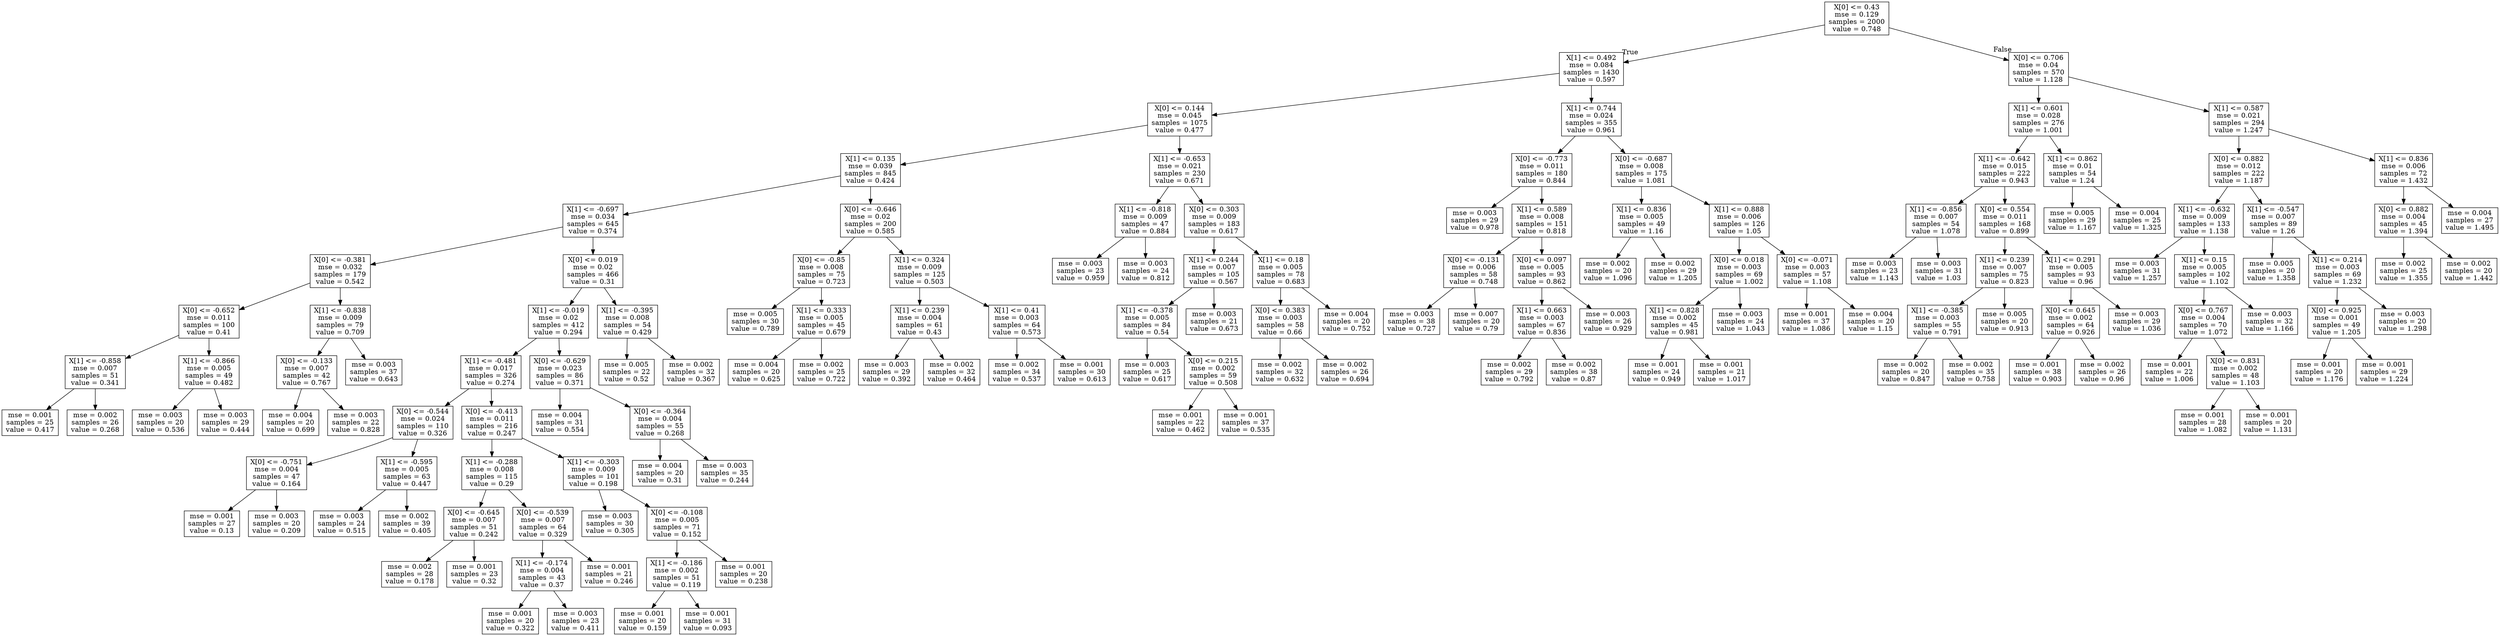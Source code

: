 digraph Tree {
node [shape=box] ;
0 [label="X[0] <= 0.43\nmse = 0.129\nsamples = 2000\nvalue = 0.748"] ;
1 [label="X[1] <= 0.492\nmse = 0.084\nsamples = 1430\nvalue = 0.597"] ;
0 -> 1 [labeldistance=2.5, labelangle=45, headlabel="True"] ;
2 [label="X[0] <= 0.144\nmse = 0.045\nsamples = 1075\nvalue = 0.477"] ;
1 -> 2 ;
3 [label="X[1] <= 0.135\nmse = 0.039\nsamples = 845\nvalue = 0.424"] ;
2 -> 3 ;
4 [label="X[1] <= -0.697\nmse = 0.034\nsamples = 645\nvalue = 0.374"] ;
3 -> 4 ;
5 [label="X[0] <= -0.381\nmse = 0.032\nsamples = 179\nvalue = 0.542"] ;
4 -> 5 ;
6 [label="X[0] <= -0.652\nmse = 0.011\nsamples = 100\nvalue = 0.41"] ;
5 -> 6 ;
7 [label="X[1] <= -0.858\nmse = 0.007\nsamples = 51\nvalue = 0.341"] ;
6 -> 7 ;
8 [label="mse = 0.001\nsamples = 25\nvalue = 0.417"] ;
7 -> 8 ;
9 [label="mse = 0.002\nsamples = 26\nvalue = 0.268"] ;
7 -> 9 ;
10 [label="X[1] <= -0.866\nmse = 0.005\nsamples = 49\nvalue = 0.482"] ;
6 -> 10 ;
11 [label="mse = 0.003\nsamples = 20\nvalue = 0.536"] ;
10 -> 11 ;
12 [label="mse = 0.003\nsamples = 29\nvalue = 0.444"] ;
10 -> 12 ;
13 [label="X[1] <= -0.838\nmse = 0.009\nsamples = 79\nvalue = 0.709"] ;
5 -> 13 ;
14 [label="X[0] <= -0.133\nmse = 0.007\nsamples = 42\nvalue = 0.767"] ;
13 -> 14 ;
15 [label="mse = 0.004\nsamples = 20\nvalue = 0.699"] ;
14 -> 15 ;
16 [label="mse = 0.003\nsamples = 22\nvalue = 0.828"] ;
14 -> 16 ;
17 [label="mse = 0.003\nsamples = 37\nvalue = 0.643"] ;
13 -> 17 ;
18 [label="X[0] <= 0.019\nmse = 0.02\nsamples = 466\nvalue = 0.31"] ;
4 -> 18 ;
19 [label="X[1] <= -0.019\nmse = 0.02\nsamples = 412\nvalue = 0.294"] ;
18 -> 19 ;
20 [label="X[1] <= -0.481\nmse = 0.017\nsamples = 326\nvalue = 0.274"] ;
19 -> 20 ;
21 [label="X[0] <= -0.544\nmse = 0.024\nsamples = 110\nvalue = 0.326"] ;
20 -> 21 ;
22 [label="X[0] <= -0.751\nmse = 0.004\nsamples = 47\nvalue = 0.164"] ;
21 -> 22 ;
23 [label="mse = 0.001\nsamples = 27\nvalue = 0.13"] ;
22 -> 23 ;
24 [label="mse = 0.003\nsamples = 20\nvalue = 0.209"] ;
22 -> 24 ;
25 [label="X[1] <= -0.595\nmse = 0.005\nsamples = 63\nvalue = 0.447"] ;
21 -> 25 ;
26 [label="mse = 0.003\nsamples = 24\nvalue = 0.515"] ;
25 -> 26 ;
27 [label="mse = 0.002\nsamples = 39\nvalue = 0.405"] ;
25 -> 27 ;
28 [label="X[0] <= -0.413\nmse = 0.011\nsamples = 216\nvalue = 0.247"] ;
20 -> 28 ;
29 [label="X[1] <= -0.288\nmse = 0.008\nsamples = 115\nvalue = 0.29"] ;
28 -> 29 ;
30 [label="X[0] <= -0.645\nmse = 0.007\nsamples = 51\nvalue = 0.242"] ;
29 -> 30 ;
31 [label="mse = 0.002\nsamples = 28\nvalue = 0.178"] ;
30 -> 31 ;
32 [label="mse = 0.001\nsamples = 23\nvalue = 0.32"] ;
30 -> 32 ;
33 [label="X[0] <= -0.539\nmse = 0.007\nsamples = 64\nvalue = 0.329"] ;
29 -> 33 ;
34 [label="X[1] <= -0.174\nmse = 0.004\nsamples = 43\nvalue = 0.37"] ;
33 -> 34 ;
35 [label="mse = 0.001\nsamples = 20\nvalue = 0.322"] ;
34 -> 35 ;
36 [label="mse = 0.003\nsamples = 23\nvalue = 0.411"] ;
34 -> 36 ;
37 [label="mse = 0.001\nsamples = 21\nvalue = 0.246"] ;
33 -> 37 ;
38 [label="X[1] <= -0.303\nmse = 0.009\nsamples = 101\nvalue = 0.198"] ;
28 -> 38 ;
39 [label="mse = 0.003\nsamples = 30\nvalue = 0.305"] ;
38 -> 39 ;
40 [label="X[0] <= -0.108\nmse = 0.005\nsamples = 71\nvalue = 0.152"] ;
38 -> 40 ;
41 [label="X[1] <= -0.186\nmse = 0.002\nsamples = 51\nvalue = 0.119"] ;
40 -> 41 ;
42 [label="mse = 0.001\nsamples = 20\nvalue = 0.159"] ;
41 -> 42 ;
43 [label="mse = 0.001\nsamples = 31\nvalue = 0.093"] ;
41 -> 43 ;
44 [label="mse = 0.001\nsamples = 20\nvalue = 0.238"] ;
40 -> 44 ;
45 [label="X[0] <= -0.629\nmse = 0.023\nsamples = 86\nvalue = 0.371"] ;
19 -> 45 ;
46 [label="mse = 0.004\nsamples = 31\nvalue = 0.554"] ;
45 -> 46 ;
47 [label="X[0] <= -0.364\nmse = 0.004\nsamples = 55\nvalue = 0.268"] ;
45 -> 47 ;
48 [label="mse = 0.004\nsamples = 20\nvalue = 0.31"] ;
47 -> 48 ;
49 [label="mse = 0.003\nsamples = 35\nvalue = 0.244"] ;
47 -> 49 ;
50 [label="X[1] <= -0.395\nmse = 0.008\nsamples = 54\nvalue = 0.429"] ;
18 -> 50 ;
51 [label="mse = 0.005\nsamples = 22\nvalue = 0.52"] ;
50 -> 51 ;
52 [label="mse = 0.002\nsamples = 32\nvalue = 0.367"] ;
50 -> 52 ;
53 [label="X[0] <= -0.646\nmse = 0.02\nsamples = 200\nvalue = 0.585"] ;
3 -> 53 ;
54 [label="X[0] <= -0.85\nmse = 0.008\nsamples = 75\nvalue = 0.723"] ;
53 -> 54 ;
55 [label="mse = 0.005\nsamples = 30\nvalue = 0.789"] ;
54 -> 55 ;
56 [label="X[1] <= 0.333\nmse = 0.005\nsamples = 45\nvalue = 0.679"] ;
54 -> 56 ;
57 [label="mse = 0.004\nsamples = 20\nvalue = 0.625"] ;
56 -> 57 ;
58 [label="mse = 0.002\nsamples = 25\nvalue = 0.722"] ;
56 -> 58 ;
59 [label="X[1] <= 0.324\nmse = 0.009\nsamples = 125\nvalue = 0.503"] ;
53 -> 59 ;
60 [label="X[1] <= 0.239\nmse = 0.004\nsamples = 61\nvalue = 0.43"] ;
59 -> 60 ;
61 [label="mse = 0.003\nsamples = 29\nvalue = 0.392"] ;
60 -> 61 ;
62 [label="mse = 0.002\nsamples = 32\nvalue = 0.464"] ;
60 -> 62 ;
63 [label="X[1] <= 0.41\nmse = 0.003\nsamples = 64\nvalue = 0.573"] ;
59 -> 63 ;
64 [label="mse = 0.002\nsamples = 34\nvalue = 0.537"] ;
63 -> 64 ;
65 [label="mse = 0.001\nsamples = 30\nvalue = 0.613"] ;
63 -> 65 ;
66 [label="X[1] <= -0.653\nmse = 0.021\nsamples = 230\nvalue = 0.671"] ;
2 -> 66 ;
67 [label="X[1] <= -0.818\nmse = 0.009\nsamples = 47\nvalue = 0.884"] ;
66 -> 67 ;
68 [label="mse = 0.003\nsamples = 23\nvalue = 0.959"] ;
67 -> 68 ;
69 [label="mse = 0.003\nsamples = 24\nvalue = 0.812"] ;
67 -> 69 ;
70 [label="X[0] <= 0.303\nmse = 0.009\nsamples = 183\nvalue = 0.617"] ;
66 -> 70 ;
71 [label="X[1] <= 0.244\nmse = 0.007\nsamples = 105\nvalue = 0.567"] ;
70 -> 71 ;
72 [label="X[1] <= -0.378\nmse = 0.005\nsamples = 84\nvalue = 0.54"] ;
71 -> 72 ;
73 [label="mse = 0.003\nsamples = 25\nvalue = 0.617"] ;
72 -> 73 ;
74 [label="X[0] <= 0.215\nmse = 0.002\nsamples = 59\nvalue = 0.508"] ;
72 -> 74 ;
75 [label="mse = 0.001\nsamples = 22\nvalue = 0.462"] ;
74 -> 75 ;
76 [label="mse = 0.001\nsamples = 37\nvalue = 0.535"] ;
74 -> 76 ;
77 [label="mse = 0.003\nsamples = 21\nvalue = 0.673"] ;
71 -> 77 ;
78 [label="X[1] <= 0.18\nmse = 0.005\nsamples = 78\nvalue = 0.683"] ;
70 -> 78 ;
79 [label="X[0] <= 0.383\nmse = 0.003\nsamples = 58\nvalue = 0.66"] ;
78 -> 79 ;
80 [label="mse = 0.002\nsamples = 32\nvalue = 0.632"] ;
79 -> 80 ;
81 [label="mse = 0.002\nsamples = 26\nvalue = 0.694"] ;
79 -> 81 ;
82 [label="mse = 0.004\nsamples = 20\nvalue = 0.752"] ;
78 -> 82 ;
83 [label="X[1] <= 0.744\nmse = 0.024\nsamples = 355\nvalue = 0.961"] ;
1 -> 83 ;
84 [label="X[0] <= -0.773\nmse = 0.011\nsamples = 180\nvalue = 0.844"] ;
83 -> 84 ;
85 [label="mse = 0.003\nsamples = 29\nvalue = 0.978"] ;
84 -> 85 ;
86 [label="X[1] <= 0.589\nmse = 0.008\nsamples = 151\nvalue = 0.818"] ;
84 -> 86 ;
87 [label="X[0] <= -0.131\nmse = 0.006\nsamples = 58\nvalue = 0.748"] ;
86 -> 87 ;
88 [label="mse = 0.003\nsamples = 38\nvalue = 0.727"] ;
87 -> 88 ;
89 [label="mse = 0.007\nsamples = 20\nvalue = 0.79"] ;
87 -> 89 ;
90 [label="X[0] <= 0.097\nmse = 0.005\nsamples = 93\nvalue = 0.862"] ;
86 -> 90 ;
91 [label="X[1] <= 0.663\nmse = 0.003\nsamples = 67\nvalue = 0.836"] ;
90 -> 91 ;
92 [label="mse = 0.002\nsamples = 29\nvalue = 0.792"] ;
91 -> 92 ;
93 [label="mse = 0.002\nsamples = 38\nvalue = 0.87"] ;
91 -> 93 ;
94 [label="mse = 0.003\nsamples = 26\nvalue = 0.929"] ;
90 -> 94 ;
95 [label="X[0] <= -0.687\nmse = 0.008\nsamples = 175\nvalue = 1.081"] ;
83 -> 95 ;
96 [label="X[1] <= 0.836\nmse = 0.005\nsamples = 49\nvalue = 1.16"] ;
95 -> 96 ;
97 [label="mse = 0.002\nsamples = 20\nvalue = 1.096"] ;
96 -> 97 ;
98 [label="mse = 0.002\nsamples = 29\nvalue = 1.205"] ;
96 -> 98 ;
99 [label="X[1] <= 0.888\nmse = 0.006\nsamples = 126\nvalue = 1.05"] ;
95 -> 99 ;
100 [label="X[0] <= 0.018\nmse = 0.003\nsamples = 69\nvalue = 1.002"] ;
99 -> 100 ;
101 [label="X[1] <= 0.828\nmse = 0.002\nsamples = 45\nvalue = 0.981"] ;
100 -> 101 ;
102 [label="mse = 0.001\nsamples = 24\nvalue = 0.949"] ;
101 -> 102 ;
103 [label="mse = 0.001\nsamples = 21\nvalue = 1.017"] ;
101 -> 103 ;
104 [label="mse = 0.003\nsamples = 24\nvalue = 1.043"] ;
100 -> 104 ;
105 [label="X[0] <= -0.071\nmse = 0.003\nsamples = 57\nvalue = 1.108"] ;
99 -> 105 ;
106 [label="mse = 0.001\nsamples = 37\nvalue = 1.086"] ;
105 -> 106 ;
107 [label="mse = 0.004\nsamples = 20\nvalue = 1.15"] ;
105 -> 107 ;
108 [label="X[0] <= 0.706\nmse = 0.04\nsamples = 570\nvalue = 1.128"] ;
0 -> 108 [labeldistance=2.5, labelangle=-45, headlabel="False"] ;
109 [label="X[1] <= 0.601\nmse = 0.028\nsamples = 276\nvalue = 1.001"] ;
108 -> 109 ;
110 [label="X[1] <= -0.642\nmse = 0.015\nsamples = 222\nvalue = 0.943"] ;
109 -> 110 ;
111 [label="X[1] <= -0.856\nmse = 0.007\nsamples = 54\nvalue = 1.078"] ;
110 -> 111 ;
112 [label="mse = 0.003\nsamples = 23\nvalue = 1.143"] ;
111 -> 112 ;
113 [label="mse = 0.003\nsamples = 31\nvalue = 1.03"] ;
111 -> 113 ;
114 [label="X[0] <= 0.554\nmse = 0.011\nsamples = 168\nvalue = 0.899"] ;
110 -> 114 ;
115 [label="X[1] <= 0.239\nmse = 0.007\nsamples = 75\nvalue = 0.823"] ;
114 -> 115 ;
116 [label="X[1] <= -0.385\nmse = 0.003\nsamples = 55\nvalue = 0.791"] ;
115 -> 116 ;
117 [label="mse = 0.002\nsamples = 20\nvalue = 0.847"] ;
116 -> 117 ;
118 [label="mse = 0.002\nsamples = 35\nvalue = 0.758"] ;
116 -> 118 ;
119 [label="mse = 0.005\nsamples = 20\nvalue = 0.913"] ;
115 -> 119 ;
120 [label="X[1] <= 0.291\nmse = 0.005\nsamples = 93\nvalue = 0.96"] ;
114 -> 120 ;
121 [label="X[0] <= 0.645\nmse = 0.002\nsamples = 64\nvalue = 0.926"] ;
120 -> 121 ;
122 [label="mse = 0.001\nsamples = 38\nvalue = 0.903"] ;
121 -> 122 ;
123 [label="mse = 0.002\nsamples = 26\nvalue = 0.96"] ;
121 -> 123 ;
124 [label="mse = 0.003\nsamples = 29\nvalue = 1.036"] ;
120 -> 124 ;
125 [label="X[1] <= 0.862\nmse = 0.01\nsamples = 54\nvalue = 1.24"] ;
109 -> 125 ;
126 [label="mse = 0.005\nsamples = 29\nvalue = 1.167"] ;
125 -> 126 ;
127 [label="mse = 0.004\nsamples = 25\nvalue = 1.325"] ;
125 -> 127 ;
128 [label="X[1] <= 0.587\nmse = 0.021\nsamples = 294\nvalue = 1.247"] ;
108 -> 128 ;
129 [label="X[0] <= 0.882\nmse = 0.012\nsamples = 222\nvalue = 1.187"] ;
128 -> 129 ;
130 [label="X[1] <= -0.632\nmse = 0.009\nsamples = 133\nvalue = 1.138"] ;
129 -> 130 ;
131 [label="mse = 0.003\nsamples = 31\nvalue = 1.257"] ;
130 -> 131 ;
132 [label="X[1] <= 0.15\nmse = 0.005\nsamples = 102\nvalue = 1.102"] ;
130 -> 132 ;
133 [label="X[0] <= 0.767\nmse = 0.004\nsamples = 70\nvalue = 1.072"] ;
132 -> 133 ;
134 [label="mse = 0.001\nsamples = 22\nvalue = 1.006"] ;
133 -> 134 ;
135 [label="X[0] <= 0.831\nmse = 0.002\nsamples = 48\nvalue = 1.103"] ;
133 -> 135 ;
136 [label="mse = 0.001\nsamples = 28\nvalue = 1.082"] ;
135 -> 136 ;
137 [label="mse = 0.001\nsamples = 20\nvalue = 1.131"] ;
135 -> 137 ;
138 [label="mse = 0.003\nsamples = 32\nvalue = 1.166"] ;
132 -> 138 ;
139 [label="X[1] <= -0.547\nmse = 0.007\nsamples = 89\nvalue = 1.26"] ;
129 -> 139 ;
140 [label="mse = 0.005\nsamples = 20\nvalue = 1.358"] ;
139 -> 140 ;
141 [label="X[1] <= 0.214\nmse = 0.003\nsamples = 69\nvalue = 1.232"] ;
139 -> 141 ;
142 [label="X[0] <= 0.925\nmse = 0.001\nsamples = 49\nvalue = 1.205"] ;
141 -> 142 ;
143 [label="mse = 0.001\nsamples = 20\nvalue = 1.176"] ;
142 -> 143 ;
144 [label="mse = 0.001\nsamples = 29\nvalue = 1.224"] ;
142 -> 144 ;
145 [label="mse = 0.003\nsamples = 20\nvalue = 1.298"] ;
141 -> 145 ;
146 [label="X[1] <= 0.836\nmse = 0.006\nsamples = 72\nvalue = 1.432"] ;
128 -> 146 ;
147 [label="X[0] <= 0.882\nmse = 0.004\nsamples = 45\nvalue = 1.394"] ;
146 -> 147 ;
148 [label="mse = 0.002\nsamples = 25\nvalue = 1.355"] ;
147 -> 148 ;
149 [label="mse = 0.002\nsamples = 20\nvalue = 1.442"] ;
147 -> 149 ;
150 [label="mse = 0.004\nsamples = 27\nvalue = 1.495"] ;
146 -> 150 ;
}
